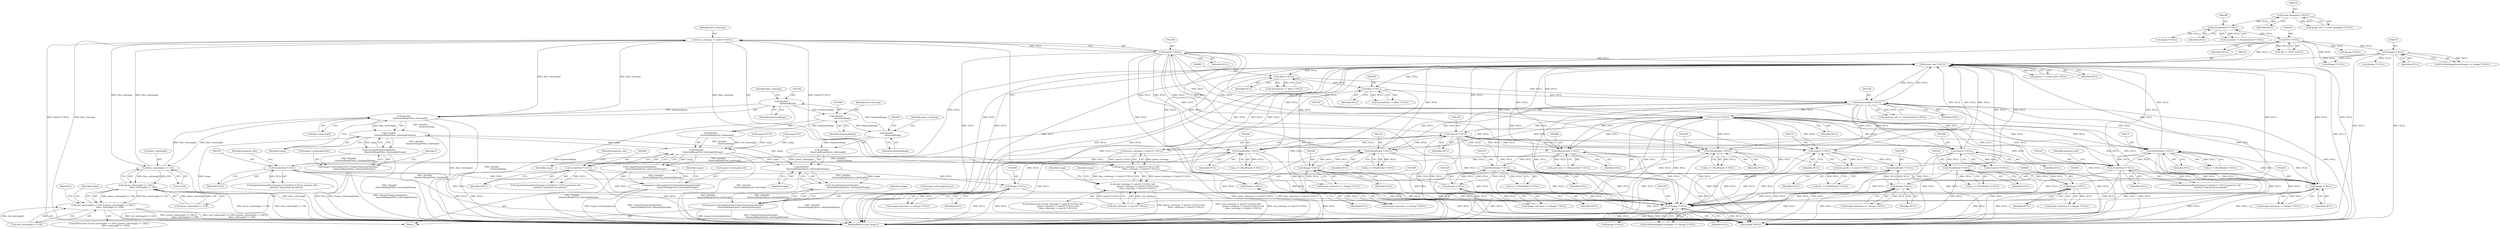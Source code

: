 digraph "0_ImageMagick_2bb6941a2d557f26a2f2049ade466e118eeaab91@pointer" {
"1001395" [label="(Call,blue_colormap != (uint16 *) NULL)"];
"1001500" [label="(Call,(double)\n                    QuantumRange*blue_colormap[i])"];
"1001501" [label="(Call,(double)\n                    QuantumRange)"];
"1001483" [label="(Call,(double)\n                    QuantumRange)"];
"1001465" [label="(Call,(double)\n                    QuantumRange)"];
"1001430" [label="(Call,blue_colormap[i] >= 256)"];
"1001395" [label="(Call,blue_colormap != (uint16 *) NULL)"];
"1001397" [label="(Call,(uint16 *) NULL)"];
"1001392" [label="(Call,(uint16 *) NULL)"];
"1001386" [label="(Call,(uint16 *) NULL)"];
"1001145" [label="(Call,(QuantumInfo *) NULL)"];
"1000760" [label="(Call,(const char *) NULL)"];
"1002341" [label="(Call,(PixelPacket *) NULL)"];
"1002460" [label="(Call,(Image *) NULL)"];
"1001861" [label="(Call,(PixelPacket *) NULL)"];
"1001888" [label="(Call,(Image *) NULL)"];
"1001869" [label="(Call,(CacheView *) NULL)"];
"1002087" [label="(Call,(Image *) NULL)"];
"1002068" [label="(Call,(CacheView *) NULL)"];
"1002060" [label="(Call,(PixelPacket *) NULL)"];
"1003000" [label="(Call,(Image *) NULL)"];
"1002797" [label="(Call,(PixelPacket *) NULL)"];
"1002732" [label="(Call,(uint32 *) NULL)"];
"1002639" [label="(Call,(Image *) NULL)"];
"1002522" [label="(Call,(PixelPacket *) NULL)"];
"1002489" [label="(Call,(uint32 *) NULL)"];
"1003149" [label="(Call,(PixelPacket *) NULL)"];
"1003079" [label="(Call,(MemoryInfo *) NULL)"];
"1003228" [label="(Call,(Image *) NULL)"];
"1000317" [label="(Call,(Image *) NULL)"];
"1000243" [label="(Call,(TIFF *) NULL)"];
"1000185" [label="(Call,(ExceptionInfo *) NULL)"];
"1000158" [label="(Call,(const ImageInfo *) NULL)"];
"1003337" [label="(Call,(Image *) NULL)"];
"1002170" [label="(Call,(PixelPacket *) NULL)"];
"1002265" [label="(Call,(Image *) NULL)"];
"1002246" [label="(Call,(CacheView *) NULL)"];
"1000938" [label="(Call,(float *) NULL)"];
"1000900" [label="(Call,(float *) NULL)"];
"1001389" [label="(Call,(green_colormap != (uint16 *) NULL) &&\n                (blue_colormap != (uint16 *) NULL))"];
"1001383" [label="(Call,(red_colormap != (uint16 *) NULL) &&\n                (green_colormap != (uint16 *) NULL) &&\n                (blue_colormap != (uint16 *) NULL))"];
"1001499" [label="(Call,((double)\n                    QuantumRange*blue_colormap[i])/range)"];
"1001463" [label="(Call,((double)\n                    QuantumRange*red_colormap[i])/range)"];
"1001462" [label="(Call,ClampToQuantum(((double)\n                    QuantumRange*red_colormap[i])/range))"];
"1001454" [label="(Call,image->colormap[i].red=ClampToQuantum(((double)\n                    QuantumRange*red_colormap[i])/range))"];
"1001481" [label="(Call,((double)\n                    QuantumRange*green_colormap[i])/range)"];
"1001480" [label="(Call,ClampToQuantum(((double)\n                    QuantumRange*green_colormap[i])/range))"];
"1001472" [label="(Call,image->colormap[i].green=ClampToQuantum(((double)\n                    QuantumRange*green_colormap[i])/range))"];
"1001498" [label="(Call,ClampToQuantum(((double)\n                    QuantumRange*blue_colormap[i])/range))"];
"1001490" [label="(Call,image->colormap[i].blue=ClampToQuantum(((double)\n                    QuantumRange*blue_colormap[i])/range))"];
"1001424" [label="(Call,(green_colormap[i] >= 256) ||\n                      (blue_colormap[i] >= 256))"];
"1001418" [label="(Call,(red_colormap[i] >= 256) || (green_colormap[i] >= 256) ||\n                      (blue_colormap[i] >= 256))"];
"1001469" [label="(Identifier,red_colormap)"];
"1003147" [label="(Call,q == (PixelPacket *) NULL)"];
"1001392" [label="(Call,(uint16 *) NULL)"];
"1000243" [label="(Call,(TIFF *) NULL)"];
"1002522" [label="(Call,(PixelPacket *) NULL)"];
"1001386" [label="(Call,(uint16 *) NULL)"];
"1002249" [label="(Identifier,quantum_info)"];
"1002071" [label="(Identifier,quantum_info)"];
"1000160" [label="(Identifier,NULL)"];
"1001467" [label="(Identifier,QuantumRange)"];
"1002246" [label="(Call,(CacheView *) NULL)"];
"1003337" [label="(Call,(Image *) NULL)"];
"1003224" [label="(Call,image->previous == (Image *) NULL)"];
"1001480" [label="(Call,ClampToQuantum(((double)\n                    QuantumRange*green_colormap[i])/range))"];
"1001434" [label="(Literal,256)"];
"1001482" [label="(Call,(double)\n                    QuantumRange*green_colormap[i])"];
"1002639" [label="(Call,(Image *) NULL)"];
"1001487" [label="(Identifier,green_colormap)"];
"1002462" [label="(Identifier,NULL)"];
"1002341" [label="(Call,(PixelPacket *) NULL)"];
"1001396" [label="(Identifier,blue_colormap)"];
"1002261" [label="(Call,image->previous == (Image *) NULL)"];
"1000758" [label="(Call,option == (const char *) NULL)"];
"1001462" [label="(Call,ClampToQuantum(((double)\n                    QuantumRange*red_colormap[i])/range))"];
"1001476" [label="(Identifier,image)"];
"1003406" [label="(MethodReturn,static Image *)"];
"1002062" [label="(Identifier,NULL)"];
"1002168" [label="(Call,q == (PixelPacket *) NULL)"];
"1002524" [label="(Identifier,NULL)"];
"1001402" [label="(Identifier,range)"];
"1001452" [label="(Identifier,i)"];
"1002265" [label="(Call,(Image *) NULL)"];
"1000898" [label="(Call,chromaticity != (float *) NULL)"];
"1003228" [label="(Call,(Image *) NULL)"];
"1000936" [label="(Call,chromaticity != (float *) NULL)"];
"1001871" [label="(Identifier,NULL)"];
"1003339" [label="(Identifier,NULL)"];
"1001472" [label="(Call,image->colormap[i].green=ClampToQuantum(((double)\n                    QuantumRange*green_colormap[i])/range))"];
"1001867" [label="(Call,ImportQuantumPixels(image,(CacheView *) NULL,quantum_info,\n            quantum_type,pixels,exception))"];
"1001453" [label="(Block,)"];
"1002244" [label="(Call,ImportQuantumPixels(image,(CacheView *) NULL,quantum_info,\n              quantum_type,pixels,exception))"];
"1001863" [label="(Identifier,NULL)"];
"1002730" [label="(Call,tile_pixels == (uint32 *) NULL)"];
"1001471" [label="(Identifier,range)"];
"1000902" [label="(Identifier,NULL)"];
"1001490" [label="(Call,image->colormap[i].blue=ClampToQuantum(((double)\n                    QuantumRange*blue_colormap[i])/range))"];
"1000760" [label="(Call,(const char *) NULL)"];
"1001389" [label="(Call,(green_colormap != (uint16 *) NULL) &&\n                (blue_colormap != (uint16 *) NULL))"];
"1001384" [label="(Call,red_colormap != (uint16 *) NULL)"];
"1000317" [label="(Call,(Image *) NULL)"];
"1001463" [label="(Call,((double)\n                    QuantumRange*red_colormap[i])/range)"];
"1002797" [label="(Call,(PixelPacket *) NULL)"];
"1001424" [label="(Call,(green_colormap[i] >= 256) ||\n                      (blue_colormap[i] >= 256))"];
"1001394" [label="(Identifier,NULL)"];
"1002491" [label="(Identifier,NULL)"];
"1003000" [label="(Call,(Image *) NULL)"];
"1002068" [label="(Call,(CacheView *) NULL)"];
"1002996" [label="(Call,image->previous == (Image *) NULL)"];
"1001401" [label="(Call,range=255)"];
"1001501" [label="(Call,(double)\n                    QuantumRange)"];
"1001861" [label="(Call,(PixelPacket *) NULL)"];
"1003346" [label="(Call,(Image *) NULL)"];
"1001485" [label="(Identifier,QuantumRange)"];
"1001489" [label="(Identifier,range)"];
"1001869" [label="(Call,(CacheView *) NULL)"];
"1003151" [label="(Identifier,NULL)"];
"1001500" [label="(Call,(double)\n                    QuantumRange*blue_colormap[i])"];
"1001481" [label="(Call,((double)\n                    QuantumRange*green_colormap[i])/range)"];
"1000314" [label="(Call,GetNextImageInList(image) == (Image *) NULL)"];
"1000183" [label="(Call,exception != (ExceptionInfo *) NULL)"];
"1000158" [label="(Call,(const ImageInfo *) NULL)"];
"1003400" [label="(Call,(Image *)NULL)"];
"1001430" [label="(Call,blue_colormap[i] >= 256)"];
"1001143" [label="(Call,quantum_info == (QuantumInfo *) NULL)"];
"1002248" [label="(Identifier,NULL)"];
"1001455" [label="(Call,image->colormap[i].red)"];
"1001499" [label="(Call,((double)\n                    QuantumRange*blue_colormap[i])/range)"];
"1000307" [label="(Call,(Image *) NULL)"];
"1002799" [label="(Identifier,NULL)"];
"1000328" [label="(Call,(Image *) NULL)"];
"1000156" [label="(Call,image_info != (const ImageInfo *) NULL)"];
"1001418" [label="(Call,(red_colormap[i] >= 256) || (green_colormap[i] >= 256) ||\n                      (blue_colormap[i] >= 256))"];
"1002087" [label="(Call,(Image *) NULL)"];
"1001431" [label="(Call,blue_colormap[i])"];
"1000938" [label="(Call,(float *) NULL)"];
"1001507" [label="(Identifier,range)"];
"1003334" [label="(Call,GetNextImageInList(image) == (Image *) NULL)"];
"1001503" [label="(Identifier,QuantumRange)"];
"1001395" [label="(Call,blue_colormap != (uint16 *) NULL)"];
"1000215" [label="(Call,(Image *) NULL)"];
"1000252" [label="(Call,(Image *) NULL)"];
"1001505" [label="(Identifier,blue_colormap)"];
"1001390" [label="(Call,green_colormap != (uint16 *) NULL)"];
"1001399" [label="(Identifier,NULL)"];
"1001397" [label="(Call,(uint16 *) NULL)"];
"1003081" [label="(Identifier,NULL)"];
"1001383" [label="(Call,(red_colormap != (uint16 *) NULL) &&\n                (green_colormap != (uint16 *) NULL) &&\n                (blue_colormap != (uint16 *) NULL))"];
"1002170" [label="(Call,(PixelPacket *) NULL)"];
"1000187" [label="(Identifier,NULL)"];
"1002060" [label="(Call,(PixelPacket *) NULL)"];
"1002339" [label="(Call,q == (PixelPacket *) NULL)"];
"1002734" [label="(Identifier,NULL)"];
"1000319" [label="(Identifier,NULL)"];
"1001504" [label="(Call,blue_colormap[i])"];
"1003079" [label="(Call,(MemoryInfo *) NULL)"];
"1002487" [label="(Call,p=(uint32 *) NULL)"];
"1002089" [label="(Identifier,NULL)"];
"1001437" [label="(Identifier,range)"];
"1001884" [label="(Call,image->previous == (Image *) NULL)"];
"1001388" [label="(Identifier,NULL)"];
"1002732" [label="(Call,(uint32 *) NULL)"];
"1002083" [label="(Call,image->previous == (Image *) NULL)"];
"1001382" [label="(ControlStructure,if ((red_colormap != (uint16 *) NULL) &&\n                (green_colormap != (uint16 *) NULL) &&\n                (blue_colormap != (uint16 *) NULL)))"];
"1000762" [label="(Identifier,NULL)"];
"1001888" [label="(Call,(Image *) NULL)"];
"1002066" [label="(Call,ImportQuantumPixels(image,(CacheView *) NULL,quantum_info,\n            quantum_type,pixels,exception))"];
"1001872" [label="(Identifier,quantum_info)"];
"1003230" [label="(Identifier,NULL)"];
"1001859" [label="(Call,q == (PixelPacket *) NULL)"];
"1002070" [label="(Identifier,NULL)"];
"1001145" [label="(Call,(QuantumInfo *) NULL)"];
"1002267" [label="(Identifier,NULL)"];
"1001511" [label="(Identifier,image)"];
"1002520" [label="(Call,q == (PixelPacket *) NULL)"];
"1002456" [label="(Call,image->previous == (Image *) NULL)"];
"1002489" [label="(Call,(uint32 *) NULL)"];
"1003077" [label="(Call,pixel_info == (MemoryInfo *) NULL)"];
"1001890" [label="(Identifier,NULL)"];
"1000245" [label="(Identifier,NULL)"];
"1001465" [label="(Call,(double)\n                    QuantumRange)"];
"1003002" [label="(Identifier,NULL)"];
"1002635" [label="(Call,image->previous == (Image *) NULL)"];
"1001491" [label="(Call,image->colormap[i].blue)"];
"1000940" [label="(Identifier,NULL)"];
"1001425" [label="(Call,green_colormap[i] >= 256)"];
"1001473" [label="(Call,image->colormap[i].green)"];
"1000241" [label="(Call,tiff == (TIFF *) NULL)"];
"1001419" [label="(Call,red_colormap[i] >= 256)"];
"1001464" [label="(Call,(double)\n                    QuantumRange*red_colormap[i])"];
"1001483" [label="(Call,(double)\n                    QuantumRange)"];
"1000185" [label="(Call,(ExceptionInfo *) NULL)"];
"1002460" [label="(Call,(Image *) NULL)"];
"1002058" [label="(Call,q == (PixelPacket *) NULL)"];
"1001417" [label="(ControlStructure,if ((red_colormap[i] >= 256) || (green_colormap[i] >= 256) ||\n                      (blue_colormap[i] >= 256)))"];
"1000900" [label="(Call,(float *) NULL)"];
"1002641" [label="(Identifier,NULL)"];
"1002343" [label="(Identifier,NULL)"];
"1001147" [label="(Identifier,NULL)"];
"1001454" [label="(Call,image->colormap[i].red=ClampToQuantum(((double)\n                    QuantumRange*red_colormap[i])/range))"];
"1003149" [label="(Call,(PixelPacket *) NULL)"];
"1001494" [label="(Identifier,image)"];
"1001436" [label="(Call,range=65535)"];
"1002795" [label="(Call,tile == (PixelPacket *) NULL)"];
"1001416" [label="(Identifier,i)"];
"1002172" [label="(Identifier,NULL)"];
"1001498" [label="(Call,ClampToQuantum(((double)\n                    QuantumRange*blue_colormap[i])/range))"];
"1001395" -> "1001389"  [label="AST: "];
"1001395" -> "1001397"  [label="CFG: "];
"1001396" -> "1001395"  [label="AST: "];
"1001397" -> "1001395"  [label="AST: "];
"1001389" -> "1001395"  [label="CFG: "];
"1001395" -> "1003406"  [label="DDG: (uint16 *) NULL"];
"1001395" -> "1003406"  [label="DDG: blue_colormap"];
"1001395" -> "1001389"  [label="DDG: blue_colormap"];
"1001395" -> "1001389"  [label="DDG: (uint16 *) NULL"];
"1001500" -> "1001395"  [label="DDG: blue_colormap[i]"];
"1001430" -> "1001395"  [label="DDG: blue_colormap[i]"];
"1001397" -> "1001395"  [label="DDG: NULL"];
"1001395" -> "1001430"  [label="DDG: blue_colormap"];
"1001395" -> "1001500"  [label="DDG: blue_colormap"];
"1001500" -> "1001499"  [label="AST: "];
"1001500" -> "1001504"  [label="CFG: "];
"1001501" -> "1001500"  [label="AST: "];
"1001504" -> "1001500"  [label="AST: "];
"1001507" -> "1001500"  [label="CFG: "];
"1001500" -> "1003406"  [label="DDG: blue_colormap[i]"];
"1001500" -> "1003406"  [label="DDG: (double)\n                    QuantumRange"];
"1001500" -> "1001430"  [label="DDG: blue_colormap[i]"];
"1001500" -> "1001499"  [label="DDG: (double)\n                    QuantumRange"];
"1001500" -> "1001499"  [label="DDG: blue_colormap[i]"];
"1001501" -> "1001500"  [label="DDG: QuantumRange"];
"1001430" -> "1001500"  [label="DDG: blue_colormap[i]"];
"1001501" -> "1001503"  [label="CFG: "];
"1001502" -> "1001501"  [label="AST: "];
"1001503" -> "1001501"  [label="AST: "];
"1001505" -> "1001501"  [label="CFG: "];
"1001501" -> "1003406"  [label="DDG: QuantumRange"];
"1001501" -> "1001465"  [label="DDG: QuantumRange"];
"1001483" -> "1001501"  [label="DDG: QuantumRange"];
"1001483" -> "1001482"  [label="AST: "];
"1001483" -> "1001485"  [label="CFG: "];
"1001484" -> "1001483"  [label="AST: "];
"1001485" -> "1001483"  [label="AST: "];
"1001487" -> "1001483"  [label="CFG: "];
"1001483" -> "1001482"  [label="DDG: QuantumRange"];
"1001465" -> "1001483"  [label="DDG: QuantumRange"];
"1001465" -> "1001464"  [label="AST: "];
"1001465" -> "1001467"  [label="CFG: "];
"1001466" -> "1001465"  [label="AST: "];
"1001467" -> "1001465"  [label="AST: "];
"1001469" -> "1001465"  [label="CFG: "];
"1001465" -> "1001464"  [label="DDG: QuantumRange"];
"1001430" -> "1001424"  [label="AST: "];
"1001430" -> "1001434"  [label="CFG: "];
"1001431" -> "1001430"  [label="AST: "];
"1001434" -> "1001430"  [label="AST: "];
"1001424" -> "1001430"  [label="CFG: "];
"1001430" -> "1003406"  [label="DDG: blue_colormap[i]"];
"1001430" -> "1001424"  [label="DDG: blue_colormap[i]"];
"1001430" -> "1001424"  [label="DDG: 256"];
"1001397" -> "1001399"  [label="CFG: "];
"1001398" -> "1001397"  [label="AST: "];
"1001399" -> "1001397"  [label="AST: "];
"1001397" -> "1003406"  [label="DDG: NULL"];
"1001397" -> "1000760"  [label="DDG: NULL"];
"1001392" -> "1001397"  [label="DDG: NULL"];
"1001397" -> "1001861"  [label="DDG: NULL"];
"1001397" -> "1002060"  [label="DDG: NULL"];
"1001397" -> "1002170"  [label="DDG: NULL"];
"1001397" -> "1002246"  [label="DDG: NULL"];
"1001397" -> "1002265"  [label="DDG: NULL"];
"1001397" -> "1002341"  [label="DDG: NULL"];
"1001397" -> "1002489"  [label="DDG: NULL"];
"1001397" -> "1002732"  [label="DDG: NULL"];
"1001397" -> "1003079"  [label="DDG: NULL"];
"1001397" -> "1003337"  [label="DDG: NULL"];
"1001397" -> "1003400"  [label="DDG: NULL"];
"1001392" -> "1001390"  [label="AST: "];
"1001392" -> "1001394"  [label="CFG: "];
"1001393" -> "1001392"  [label="AST: "];
"1001394" -> "1001392"  [label="AST: "];
"1001390" -> "1001392"  [label="CFG: "];
"1001392" -> "1003406"  [label="DDG: NULL"];
"1001392" -> "1000760"  [label="DDG: NULL"];
"1001392" -> "1001390"  [label="DDG: NULL"];
"1001386" -> "1001392"  [label="DDG: NULL"];
"1001392" -> "1001861"  [label="DDG: NULL"];
"1001392" -> "1002060"  [label="DDG: NULL"];
"1001392" -> "1002170"  [label="DDG: NULL"];
"1001392" -> "1002246"  [label="DDG: NULL"];
"1001392" -> "1002265"  [label="DDG: NULL"];
"1001392" -> "1002341"  [label="DDG: NULL"];
"1001392" -> "1002489"  [label="DDG: NULL"];
"1001392" -> "1002732"  [label="DDG: NULL"];
"1001392" -> "1003079"  [label="DDG: NULL"];
"1001392" -> "1003337"  [label="DDG: NULL"];
"1001392" -> "1003400"  [label="DDG: NULL"];
"1001386" -> "1001384"  [label="AST: "];
"1001386" -> "1001388"  [label="CFG: "];
"1001387" -> "1001386"  [label="AST: "];
"1001388" -> "1001386"  [label="AST: "];
"1001384" -> "1001386"  [label="CFG: "];
"1001386" -> "1003406"  [label="DDG: NULL"];
"1001386" -> "1000760"  [label="DDG: NULL"];
"1001386" -> "1001384"  [label="DDG: NULL"];
"1001145" -> "1001386"  [label="DDG: NULL"];
"1001386" -> "1001861"  [label="DDG: NULL"];
"1001386" -> "1002060"  [label="DDG: NULL"];
"1001386" -> "1002170"  [label="DDG: NULL"];
"1001386" -> "1002246"  [label="DDG: NULL"];
"1001386" -> "1002265"  [label="DDG: NULL"];
"1001386" -> "1002341"  [label="DDG: NULL"];
"1001386" -> "1002489"  [label="DDG: NULL"];
"1001386" -> "1002732"  [label="DDG: NULL"];
"1001386" -> "1003079"  [label="DDG: NULL"];
"1001386" -> "1003337"  [label="DDG: NULL"];
"1001386" -> "1003400"  [label="DDG: NULL"];
"1001145" -> "1001143"  [label="AST: "];
"1001145" -> "1001147"  [label="CFG: "];
"1001146" -> "1001145"  [label="AST: "];
"1001147" -> "1001145"  [label="AST: "];
"1001143" -> "1001145"  [label="CFG: "];
"1001145" -> "1003406"  [label="DDG: NULL"];
"1001145" -> "1000760"  [label="DDG: NULL"];
"1001145" -> "1001143"  [label="DDG: NULL"];
"1000760" -> "1001145"  [label="DDG: NULL"];
"1000938" -> "1001145"  [label="DDG: NULL"];
"1000900" -> "1001145"  [label="DDG: NULL"];
"1001145" -> "1001861"  [label="DDG: NULL"];
"1001145" -> "1002060"  [label="DDG: NULL"];
"1001145" -> "1002170"  [label="DDG: NULL"];
"1001145" -> "1002246"  [label="DDG: NULL"];
"1001145" -> "1002265"  [label="DDG: NULL"];
"1001145" -> "1002341"  [label="DDG: NULL"];
"1001145" -> "1002489"  [label="DDG: NULL"];
"1001145" -> "1002732"  [label="DDG: NULL"];
"1001145" -> "1003079"  [label="DDG: NULL"];
"1001145" -> "1003337"  [label="DDG: NULL"];
"1001145" -> "1003400"  [label="DDG: NULL"];
"1000760" -> "1000758"  [label="AST: "];
"1000760" -> "1000762"  [label="CFG: "];
"1000761" -> "1000760"  [label="AST: "];
"1000762" -> "1000760"  [label="AST: "];
"1000758" -> "1000760"  [label="CFG: "];
"1000760" -> "1003406"  [label="DDG: NULL"];
"1000760" -> "1000758"  [label="DDG: NULL"];
"1002341" -> "1000760"  [label="DDG: NULL"];
"1002460" -> "1000760"  [label="DDG: NULL"];
"1001861" -> "1000760"  [label="DDG: NULL"];
"1001888" -> "1000760"  [label="DDG: NULL"];
"1001869" -> "1000760"  [label="DDG: NULL"];
"1002087" -> "1000760"  [label="DDG: NULL"];
"1003000" -> "1000760"  [label="DDG: NULL"];
"1002639" -> "1000760"  [label="DDG: NULL"];
"1003149" -> "1000760"  [label="DDG: NULL"];
"1002060" -> "1000760"  [label="DDG: NULL"];
"1000317" -> "1000760"  [label="DDG: NULL"];
"1002522" -> "1000760"  [label="DDG: NULL"];
"1003337" -> "1000760"  [label="DDG: NULL"];
"1002170" -> "1000760"  [label="DDG: NULL"];
"1002265" -> "1000760"  [label="DDG: NULL"];
"1003079" -> "1000760"  [label="DDG: NULL"];
"1002732" -> "1000760"  [label="DDG: NULL"];
"1002797" -> "1000760"  [label="DDG: NULL"];
"1000243" -> "1000760"  [label="DDG: NULL"];
"1002246" -> "1000760"  [label="DDG: NULL"];
"1002068" -> "1000760"  [label="DDG: NULL"];
"1002489" -> "1000760"  [label="DDG: NULL"];
"1003228" -> "1000760"  [label="DDG: NULL"];
"1000760" -> "1000900"  [label="DDG: NULL"];
"1000760" -> "1000938"  [label="DDG: NULL"];
"1000760" -> "1003400"  [label="DDG: NULL"];
"1002341" -> "1002339"  [label="AST: "];
"1002341" -> "1002343"  [label="CFG: "];
"1002342" -> "1002341"  [label="AST: "];
"1002343" -> "1002341"  [label="AST: "];
"1002339" -> "1002341"  [label="CFG: "];
"1002341" -> "1003406"  [label="DDG: NULL"];
"1002341" -> "1002339"  [label="DDG: NULL"];
"1002460" -> "1002341"  [label="DDG: NULL"];
"1002341" -> "1002460"  [label="DDG: NULL"];
"1002341" -> "1003337"  [label="DDG: NULL"];
"1002341" -> "1003400"  [label="DDG: NULL"];
"1002460" -> "1002456"  [label="AST: "];
"1002460" -> "1002462"  [label="CFG: "];
"1002461" -> "1002460"  [label="AST: "];
"1002462" -> "1002460"  [label="AST: "];
"1002456" -> "1002460"  [label="CFG: "];
"1002460" -> "1003406"  [label="DDG: NULL"];
"1002460" -> "1002456"  [label="DDG: NULL"];
"1002460" -> "1003337"  [label="DDG: NULL"];
"1002460" -> "1003400"  [label="DDG: NULL"];
"1001861" -> "1001859"  [label="AST: "];
"1001861" -> "1001863"  [label="CFG: "];
"1001862" -> "1001861"  [label="AST: "];
"1001863" -> "1001861"  [label="AST: "];
"1001859" -> "1001861"  [label="CFG: "];
"1001861" -> "1003406"  [label="DDG: NULL"];
"1001861" -> "1001859"  [label="DDG: NULL"];
"1001888" -> "1001861"  [label="DDG: NULL"];
"1001861" -> "1001869"  [label="DDG: NULL"];
"1001861" -> "1003337"  [label="DDG: NULL"];
"1001861" -> "1003400"  [label="DDG: NULL"];
"1001888" -> "1001884"  [label="AST: "];
"1001888" -> "1001890"  [label="CFG: "];
"1001889" -> "1001888"  [label="AST: "];
"1001890" -> "1001888"  [label="AST: "];
"1001884" -> "1001888"  [label="CFG: "];
"1001888" -> "1003406"  [label="DDG: NULL"];
"1001888" -> "1001884"  [label="DDG: NULL"];
"1001869" -> "1001888"  [label="DDG: NULL"];
"1001888" -> "1003337"  [label="DDG: NULL"];
"1001888" -> "1003400"  [label="DDG: NULL"];
"1001869" -> "1001867"  [label="AST: "];
"1001869" -> "1001871"  [label="CFG: "];
"1001870" -> "1001869"  [label="AST: "];
"1001871" -> "1001869"  [label="AST: "];
"1001872" -> "1001869"  [label="CFG: "];
"1001869" -> "1003406"  [label="DDG: NULL"];
"1001869" -> "1001867"  [label="DDG: NULL"];
"1001869" -> "1003337"  [label="DDG: NULL"];
"1001869" -> "1003400"  [label="DDG: NULL"];
"1002087" -> "1002083"  [label="AST: "];
"1002087" -> "1002089"  [label="CFG: "];
"1002088" -> "1002087"  [label="AST: "];
"1002089" -> "1002087"  [label="AST: "];
"1002083" -> "1002087"  [label="CFG: "];
"1002087" -> "1003406"  [label="DDG: NULL"];
"1002087" -> "1002060"  [label="DDG: NULL"];
"1002087" -> "1002083"  [label="DDG: NULL"];
"1002068" -> "1002087"  [label="DDG: NULL"];
"1002087" -> "1003337"  [label="DDG: NULL"];
"1002087" -> "1003400"  [label="DDG: NULL"];
"1002068" -> "1002066"  [label="AST: "];
"1002068" -> "1002070"  [label="CFG: "];
"1002069" -> "1002068"  [label="AST: "];
"1002070" -> "1002068"  [label="AST: "];
"1002071" -> "1002068"  [label="CFG: "];
"1002068" -> "1003406"  [label="DDG: NULL"];
"1002068" -> "1002066"  [label="DDG: NULL"];
"1002060" -> "1002068"  [label="DDG: NULL"];
"1002068" -> "1003337"  [label="DDG: NULL"];
"1002068" -> "1003400"  [label="DDG: NULL"];
"1002060" -> "1002058"  [label="AST: "];
"1002060" -> "1002062"  [label="CFG: "];
"1002061" -> "1002060"  [label="AST: "];
"1002062" -> "1002060"  [label="AST: "];
"1002058" -> "1002060"  [label="CFG: "];
"1002060" -> "1003406"  [label="DDG: NULL"];
"1002060" -> "1002058"  [label="DDG: NULL"];
"1002060" -> "1003337"  [label="DDG: NULL"];
"1002060" -> "1003400"  [label="DDG: NULL"];
"1003000" -> "1002996"  [label="AST: "];
"1003000" -> "1003002"  [label="CFG: "];
"1003001" -> "1003000"  [label="AST: "];
"1003002" -> "1003000"  [label="AST: "];
"1002996" -> "1003000"  [label="CFG: "];
"1003000" -> "1003406"  [label="DDG: NULL"];
"1003000" -> "1002797"  [label="DDG: NULL"];
"1003000" -> "1002996"  [label="DDG: NULL"];
"1002797" -> "1003000"  [label="DDG: NULL"];
"1003000" -> "1003337"  [label="DDG: NULL"];
"1003000" -> "1003400"  [label="DDG: NULL"];
"1002797" -> "1002795"  [label="AST: "];
"1002797" -> "1002799"  [label="CFG: "];
"1002798" -> "1002797"  [label="AST: "];
"1002799" -> "1002797"  [label="AST: "];
"1002795" -> "1002797"  [label="CFG: "];
"1002797" -> "1003406"  [label="DDG: NULL"];
"1002797" -> "1002795"  [label="DDG: NULL"];
"1002732" -> "1002797"  [label="DDG: NULL"];
"1002797" -> "1003337"  [label="DDG: NULL"];
"1002797" -> "1003400"  [label="DDG: NULL"];
"1002732" -> "1002730"  [label="AST: "];
"1002732" -> "1002734"  [label="CFG: "];
"1002733" -> "1002732"  [label="AST: "];
"1002734" -> "1002732"  [label="AST: "];
"1002730" -> "1002732"  [label="CFG: "];
"1002732" -> "1003406"  [label="DDG: NULL"];
"1002732" -> "1002730"  [label="DDG: NULL"];
"1002732" -> "1003337"  [label="DDG: NULL"];
"1002732" -> "1003400"  [label="DDG: NULL"];
"1002639" -> "1002635"  [label="AST: "];
"1002639" -> "1002641"  [label="CFG: "];
"1002640" -> "1002639"  [label="AST: "];
"1002641" -> "1002639"  [label="AST: "];
"1002635" -> "1002639"  [label="CFG: "];
"1002639" -> "1003406"  [label="DDG: NULL"];
"1002639" -> "1002522"  [label="DDG: NULL"];
"1002639" -> "1002635"  [label="DDG: NULL"];
"1002522" -> "1002639"  [label="DDG: NULL"];
"1002639" -> "1003337"  [label="DDG: NULL"];
"1002639" -> "1003400"  [label="DDG: NULL"];
"1002522" -> "1002520"  [label="AST: "];
"1002522" -> "1002524"  [label="CFG: "];
"1002523" -> "1002522"  [label="AST: "];
"1002524" -> "1002522"  [label="AST: "];
"1002520" -> "1002522"  [label="CFG: "];
"1002522" -> "1003406"  [label="DDG: NULL"];
"1002522" -> "1002520"  [label="DDG: NULL"];
"1002489" -> "1002522"  [label="DDG: NULL"];
"1002522" -> "1003337"  [label="DDG: NULL"];
"1002522" -> "1003400"  [label="DDG: NULL"];
"1002489" -> "1002487"  [label="AST: "];
"1002489" -> "1002491"  [label="CFG: "];
"1002490" -> "1002489"  [label="AST: "];
"1002491" -> "1002489"  [label="AST: "];
"1002487" -> "1002489"  [label="CFG: "];
"1002489" -> "1003406"  [label="DDG: NULL"];
"1002489" -> "1002487"  [label="DDG: NULL"];
"1002489" -> "1003337"  [label="DDG: NULL"];
"1002489" -> "1003400"  [label="DDG: NULL"];
"1003149" -> "1003147"  [label="AST: "];
"1003149" -> "1003151"  [label="CFG: "];
"1003150" -> "1003149"  [label="AST: "];
"1003151" -> "1003149"  [label="AST: "];
"1003147" -> "1003149"  [label="CFG: "];
"1003149" -> "1003406"  [label="DDG: NULL"];
"1003149" -> "1003147"  [label="DDG: NULL"];
"1003079" -> "1003149"  [label="DDG: NULL"];
"1003228" -> "1003149"  [label="DDG: NULL"];
"1003149" -> "1003228"  [label="DDG: NULL"];
"1003149" -> "1003337"  [label="DDG: NULL"];
"1003149" -> "1003400"  [label="DDG: NULL"];
"1003079" -> "1003077"  [label="AST: "];
"1003079" -> "1003081"  [label="CFG: "];
"1003080" -> "1003079"  [label="AST: "];
"1003081" -> "1003079"  [label="AST: "];
"1003077" -> "1003079"  [label="CFG: "];
"1003079" -> "1003406"  [label="DDG: NULL"];
"1003079" -> "1003077"  [label="DDG: NULL"];
"1003079" -> "1003337"  [label="DDG: NULL"];
"1003079" -> "1003400"  [label="DDG: NULL"];
"1003228" -> "1003224"  [label="AST: "];
"1003228" -> "1003230"  [label="CFG: "];
"1003229" -> "1003228"  [label="AST: "];
"1003230" -> "1003228"  [label="AST: "];
"1003224" -> "1003228"  [label="CFG: "];
"1003228" -> "1003406"  [label="DDG: NULL"];
"1003228" -> "1003224"  [label="DDG: NULL"];
"1003228" -> "1003337"  [label="DDG: NULL"];
"1003228" -> "1003400"  [label="DDG: NULL"];
"1000317" -> "1000314"  [label="AST: "];
"1000317" -> "1000319"  [label="CFG: "];
"1000318" -> "1000317"  [label="AST: "];
"1000319" -> "1000317"  [label="AST: "];
"1000314" -> "1000317"  [label="CFG: "];
"1000317" -> "1003406"  [label="DDG: NULL"];
"1000317" -> "1000307"  [label="DDG: NULL"];
"1000317" -> "1000314"  [label="DDG: NULL"];
"1000243" -> "1000317"  [label="DDG: NULL"];
"1000317" -> "1000328"  [label="DDG: NULL"];
"1000317" -> "1003400"  [label="DDG: NULL"];
"1000243" -> "1000241"  [label="AST: "];
"1000243" -> "1000245"  [label="CFG: "];
"1000244" -> "1000243"  [label="AST: "];
"1000245" -> "1000243"  [label="AST: "];
"1000241" -> "1000243"  [label="CFG: "];
"1000243" -> "1003406"  [label="DDG: NULL"];
"1000243" -> "1000241"  [label="DDG: NULL"];
"1000185" -> "1000243"  [label="DDG: NULL"];
"1000243" -> "1000252"  [label="DDG: NULL"];
"1000243" -> "1000307"  [label="DDG: NULL"];
"1000243" -> "1003400"  [label="DDG: NULL"];
"1000185" -> "1000183"  [label="AST: "];
"1000185" -> "1000187"  [label="CFG: "];
"1000186" -> "1000185"  [label="AST: "];
"1000187" -> "1000185"  [label="AST: "];
"1000183" -> "1000185"  [label="CFG: "];
"1000185" -> "1000183"  [label="DDG: NULL"];
"1000158" -> "1000185"  [label="DDG: NULL"];
"1000185" -> "1000215"  [label="DDG: NULL"];
"1000158" -> "1000156"  [label="AST: "];
"1000158" -> "1000160"  [label="CFG: "];
"1000159" -> "1000158"  [label="AST: "];
"1000160" -> "1000158"  [label="AST: "];
"1000156" -> "1000158"  [label="CFG: "];
"1000158" -> "1000156"  [label="DDG: NULL"];
"1003337" -> "1003334"  [label="AST: "];
"1003337" -> "1003339"  [label="CFG: "];
"1003338" -> "1003337"  [label="AST: "];
"1003339" -> "1003337"  [label="AST: "];
"1003334" -> "1003337"  [label="CFG: "];
"1003337" -> "1003406"  [label="DDG: NULL"];
"1003337" -> "1003334"  [label="DDG: NULL"];
"1002170" -> "1003337"  [label="DDG: NULL"];
"1002265" -> "1003337"  [label="DDG: NULL"];
"1002246" -> "1003337"  [label="DDG: NULL"];
"1003337" -> "1003346"  [label="DDG: NULL"];
"1003337" -> "1003400"  [label="DDG: NULL"];
"1002170" -> "1002168"  [label="AST: "];
"1002170" -> "1002172"  [label="CFG: "];
"1002171" -> "1002170"  [label="AST: "];
"1002172" -> "1002170"  [label="AST: "];
"1002168" -> "1002170"  [label="CFG: "];
"1002170" -> "1003406"  [label="DDG: NULL"];
"1002170" -> "1002168"  [label="DDG: NULL"];
"1002265" -> "1002170"  [label="DDG: NULL"];
"1002246" -> "1002170"  [label="DDG: NULL"];
"1002170" -> "1002246"  [label="DDG: NULL"];
"1002170" -> "1002265"  [label="DDG: NULL"];
"1002170" -> "1003400"  [label="DDG: NULL"];
"1002265" -> "1002261"  [label="AST: "];
"1002265" -> "1002267"  [label="CFG: "];
"1002266" -> "1002265"  [label="AST: "];
"1002267" -> "1002265"  [label="AST: "];
"1002261" -> "1002265"  [label="CFG: "];
"1002265" -> "1003406"  [label="DDG: NULL"];
"1002265" -> "1002261"  [label="DDG: NULL"];
"1002246" -> "1002265"  [label="DDG: NULL"];
"1002265" -> "1003400"  [label="DDG: NULL"];
"1002246" -> "1002244"  [label="AST: "];
"1002246" -> "1002248"  [label="CFG: "];
"1002247" -> "1002246"  [label="AST: "];
"1002248" -> "1002246"  [label="AST: "];
"1002249" -> "1002246"  [label="CFG: "];
"1002246" -> "1003406"  [label="DDG: NULL"];
"1002246" -> "1002244"  [label="DDG: NULL"];
"1002246" -> "1003400"  [label="DDG: NULL"];
"1000938" -> "1000936"  [label="AST: "];
"1000938" -> "1000940"  [label="CFG: "];
"1000939" -> "1000938"  [label="AST: "];
"1000940" -> "1000938"  [label="AST: "];
"1000936" -> "1000938"  [label="CFG: "];
"1000938" -> "1003406"  [label="DDG: NULL"];
"1000938" -> "1000936"  [label="DDG: NULL"];
"1000900" -> "1000938"  [label="DDG: NULL"];
"1000938" -> "1003400"  [label="DDG: NULL"];
"1000900" -> "1000898"  [label="AST: "];
"1000900" -> "1000902"  [label="CFG: "];
"1000901" -> "1000900"  [label="AST: "];
"1000902" -> "1000900"  [label="AST: "];
"1000898" -> "1000900"  [label="CFG: "];
"1000900" -> "1003406"  [label="DDG: NULL"];
"1000900" -> "1000898"  [label="DDG: NULL"];
"1000900" -> "1003400"  [label="DDG: NULL"];
"1001389" -> "1001383"  [label="AST: "];
"1001389" -> "1001390"  [label="CFG: "];
"1001390" -> "1001389"  [label="AST: "];
"1001383" -> "1001389"  [label="CFG: "];
"1001389" -> "1003406"  [label="DDG: blue_colormap != (uint16 *) NULL"];
"1001389" -> "1003406"  [label="DDG: green_colormap != (uint16 *) NULL"];
"1001389" -> "1001383"  [label="DDG: green_colormap != (uint16 *) NULL"];
"1001389" -> "1001383"  [label="DDG: blue_colormap != (uint16 *) NULL"];
"1001390" -> "1001389"  [label="DDG: green_colormap"];
"1001390" -> "1001389"  [label="DDG: (uint16 *) NULL"];
"1001383" -> "1001382"  [label="AST: "];
"1001383" -> "1001384"  [label="CFG: "];
"1001384" -> "1001383"  [label="AST: "];
"1001402" -> "1001383"  [label="CFG: "];
"1001511" -> "1001383"  [label="CFG: "];
"1001383" -> "1003406"  [label="DDG: (red_colormap != (uint16 *) NULL) &&\n                (green_colormap != (uint16 *) NULL) &&\n                (blue_colormap != (uint16 *) NULL)"];
"1001383" -> "1003406"  [label="DDG: red_colormap != (uint16 *) NULL"];
"1001383" -> "1003406"  [label="DDG: (green_colormap != (uint16 *) NULL) &&\n                (blue_colormap != (uint16 *) NULL)"];
"1001384" -> "1001383"  [label="DDG: red_colormap"];
"1001384" -> "1001383"  [label="DDG: (uint16 *) NULL"];
"1001499" -> "1001498"  [label="AST: "];
"1001499" -> "1001507"  [label="CFG: "];
"1001507" -> "1001499"  [label="AST: "];
"1001498" -> "1001499"  [label="CFG: "];
"1001499" -> "1003406"  [label="DDG: (double)\n                    QuantumRange*blue_colormap[i]"];
"1001499" -> "1003406"  [label="DDG: range"];
"1001499" -> "1001463"  [label="DDG: range"];
"1001499" -> "1001498"  [label="DDG: (double)\n                    QuantumRange*blue_colormap[i]"];
"1001499" -> "1001498"  [label="DDG: range"];
"1001481" -> "1001499"  [label="DDG: range"];
"1001463" -> "1001462"  [label="AST: "];
"1001463" -> "1001471"  [label="CFG: "];
"1001464" -> "1001463"  [label="AST: "];
"1001471" -> "1001463"  [label="AST: "];
"1001462" -> "1001463"  [label="CFG: "];
"1001463" -> "1003406"  [label="DDG: (double)\n                    QuantumRange*red_colormap[i]"];
"1001463" -> "1001462"  [label="DDG: (double)\n                    QuantumRange*red_colormap[i]"];
"1001463" -> "1001462"  [label="DDG: range"];
"1001464" -> "1001463"  [label="DDG: (double)\n                    QuantumRange"];
"1001464" -> "1001463"  [label="DDG: red_colormap[i]"];
"1001436" -> "1001463"  [label="DDG: range"];
"1001401" -> "1001463"  [label="DDG: range"];
"1001463" -> "1001481"  [label="DDG: range"];
"1001462" -> "1001454"  [label="AST: "];
"1001454" -> "1001462"  [label="CFG: "];
"1001462" -> "1003406"  [label="DDG: ((double)\n                    QuantumRange*red_colormap[i])/range"];
"1001462" -> "1001454"  [label="DDG: ((double)\n                    QuantumRange*red_colormap[i])/range"];
"1001454" -> "1001453"  [label="AST: "];
"1001455" -> "1001454"  [label="AST: "];
"1001476" -> "1001454"  [label="CFG: "];
"1001454" -> "1003406"  [label="DDG: ClampToQuantum(((double)\n                    QuantumRange*red_colormap[i])/range)"];
"1001454" -> "1003406"  [label="DDG: image->colormap[i].red"];
"1001481" -> "1001480"  [label="AST: "];
"1001481" -> "1001489"  [label="CFG: "];
"1001482" -> "1001481"  [label="AST: "];
"1001489" -> "1001481"  [label="AST: "];
"1001480" -> "1001481"  [label="CFG: "];
"1001481" -> "1003406"  [label="DDG: (double)\n                    QuantumRange*green_colormap[i]"];
"1001481" -> "1001480"  [label="DDG: (double)\n                    QuantumRange*green_colormap[i]"];
"1001481" -> "1001480"  [label="DDG: range"];
"1001482" -> "1001481"  [label="DDG: (double)\n                    QuantumRange"];
"1001482" -> "1001481"  [label="DDG: green_colormap[i]"];
"1001480" -> "1001472"  [label="AST: "];
"1001472" -> "1001480"  [label="CFG: "];
"1001480" -> "1003406"  [label="DDG: ((double)\n                    QuantumRange*green_colormap[i])/range"];
"1001480" -> "1001472"  [label="DDG: ((double)\n                    QuantumRange*green_colormap[i])/range"];
"1001472" -> "1001453"  [label="AST: "];
"1001473" -> "1001472"  [label="AST: "];
"1001494" -> "1001472"  [label="CFG: "];
"1001472" -> "1003406"  [label="DDG: ClampToQuantum(((double)\n                    QuantumRange*green_colormap[i])/range)"];
"1001472" -> "1003406"  [label="DDG: image->colormap[i].green"];
"1001498" -> "1001490"  [label="AST: "];
"1001490" -> "1001498"  [label="CFG: "];
"1001498" -> "1003406"  [label="DDG: ((double)\n                    QuantumRange*blue_colormap[i])/range"];
"1001498" -> "1001490"  [label="DDG: ((double)\n                    QuantumRange*blue_colormap[i])/range"];
"1001490" -> "1001453"  [label="AST: "];
"1001491" -> "1001490"  [label="AST: "];
"1001452" -> "1001490"  [label="CFG: "];
"1001490" -> "1003406"  [label="DDG: ClampToQuantum(((double)\n                    QuantumRange*blue_colormap[i])/range)"];
"1001490" -> "1003406"  [label="DDG: image->colormap[i].blue"];
"1001424" -> "1001418"  [label="AST: "];
"1001424" -> "1001425"  [label="CFG: "];
"1001425" -> "1001424"  [label="AST: "];
"1001418" -> "1001424"  [label="CFG: "];
"1001424" -> "1003406"  [label="DDG: green_colormap[i] >= 256"];
"1001424" -> "1003406"  [label="DDG: blue_colormap[i] >= 256"];
"1001424" -> "1001418"  [label="DDG: green_colormap[i] >= 256"];
"1001424" -> "1001418"  [label="DDG: blue_colormap[i] >= 256"];
"1001425" -> "1001424"  [label="DDG: green_colormap[i]"];
"1001425" -> "1001424"  [label="DDG: 256"];
"1001418" -> "1001417"  [label="AST: "];
"1001418" -> "1001419"  [label="CFG: "];
"1001419" -> "1001418"  [label="AST: "];
"1001437" -> "1001418"  [label="CFG: "];
"1001416" -> "1001418"  [label="CFG: "];
"1001418" -> "1003406"  [label="DDG: (red_colormap[i] >= 256) || (green_colormap[i] >= 256) ||\n                      (blue_colormap[i] >= 256)"];
"1001418" -> "1003406"  [label="DDG: red_colormap[i] >= 256"];
"1001418" -> "1003406"  [label="DDG: (green_colormap[i] >= 256) ||\n                      (blue_colormap[i] >= 256)"];
"1001419" -> "1001418"  [label="DDG: red_colormap[i]"];
"1001419" -> "1001418"  [label="DDG: 256"];
}
